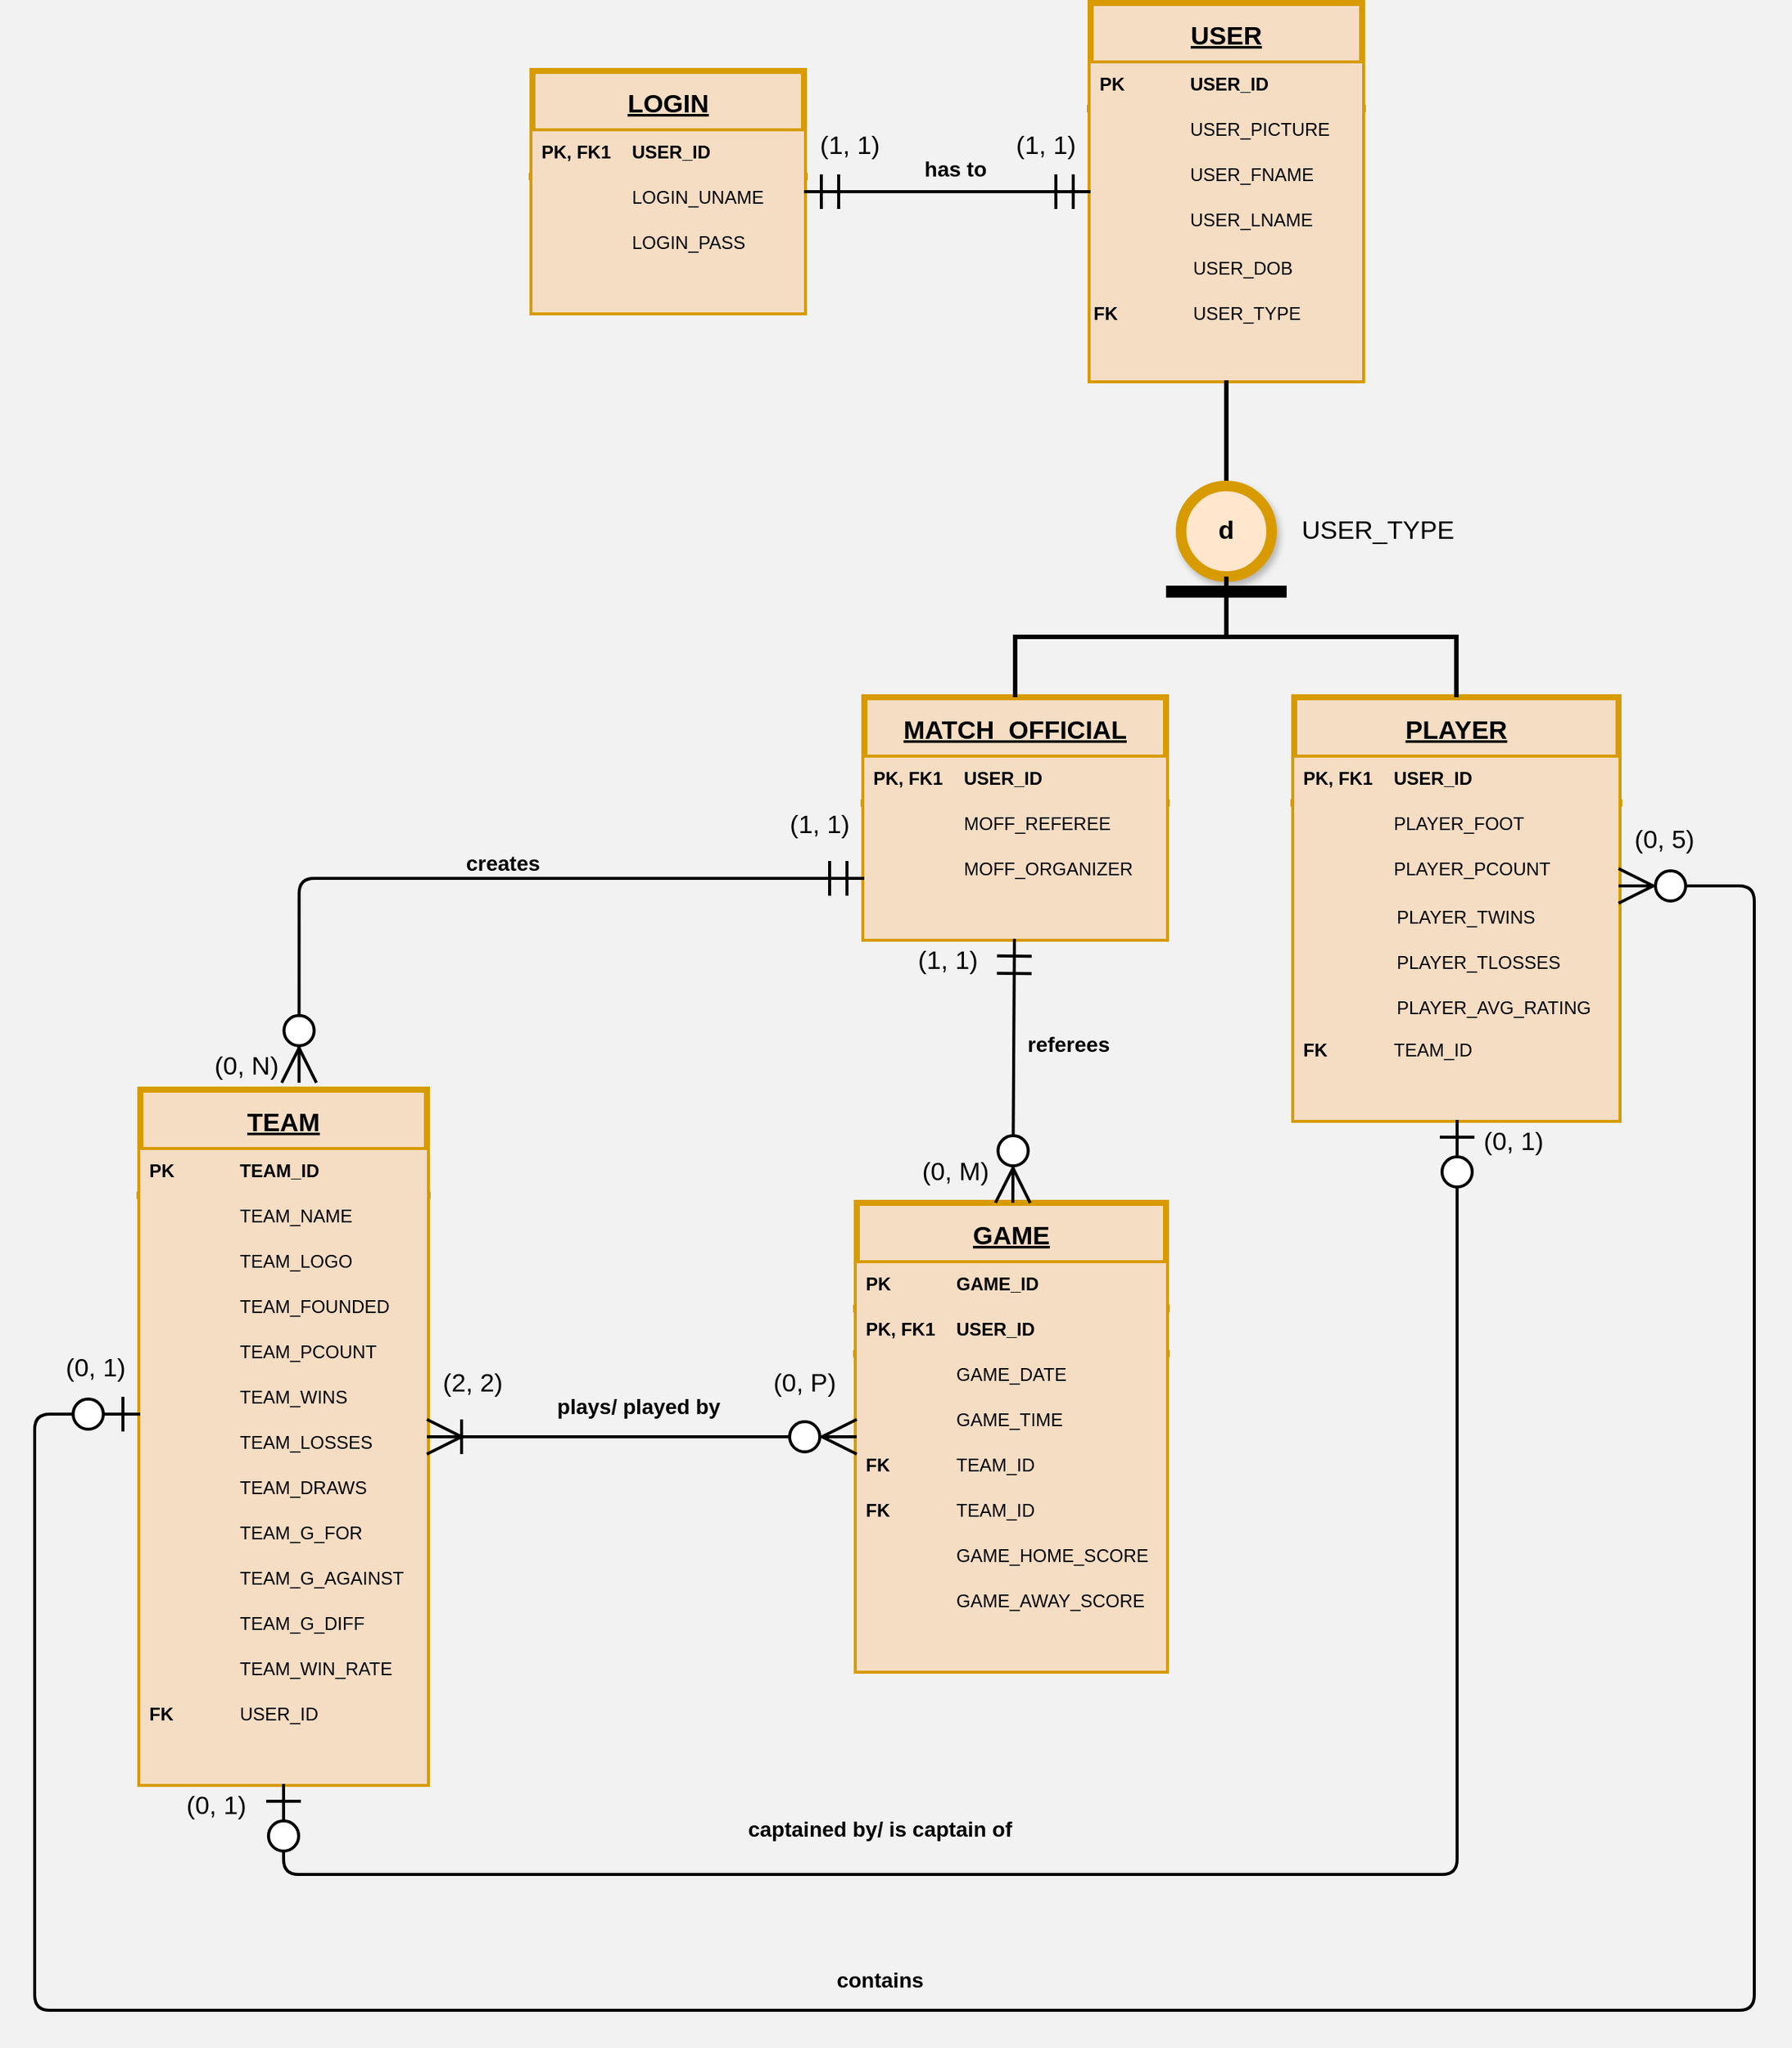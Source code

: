 <mxfile version="14.6.13" type="device"><diagram id="Ihw8SU3gt2NfLXqTIFjG" name="Page-1"><mxGraphModel dx="2960" dy="3535" grid="1" gridSize="10" guides="1" tooltips="1" connect="1" arrows="1" fold="1" page="1" pageScale="1" pageWidth="850" pageHeight="1100" background="#F2F2F2" math="0" shadow="0"><root><mxCell id="0"/><mxCell id="1" parent="0"/><mxCell id="5XtpTYvNP9Nx5YPzuh4i-349" value="" style="group" parent="1" vertex="1" connectable="0"><mxGeometry x="-810" y="-1220" width="980" height="1220" as="geometry"/></mxCell><mxCell id="5XtpTYvNP9Nx5YPzuh4i-77" value="LOGIN" style="shape=table;container=1;collapsible=1;childLayout=tableLayout;fixedRows=1;rowLines=0;align=center;resizeLast=1;fontSize=17;fillColor=#F5DDC4;strokeColor=#d79b00;verticalAlign=middle;spacingLeft=4;spacingRight=4;fontStyle=5;strokeWidth=4;startSize=40;shadow=0;" parent="5XtpTYvNP9Nx5YPzuh4i-349" vertex="1"><mxGeometry x="260" y="45" width="180" height="160" as="geometry"/></mxCell><mxCell id="5XtpTYvNP9Nx5YPzuh4i-78" value="" style="shape=partialRectangle;collapsible=0;dropTarget=0;pointerEvents=0;fillColor=none;top=0;left=0;bottom=1;right=0;points=[[0,0.5],[1,0.5]];portConstraint=eastwest;strokeColor=#D79B00;strokeWidth=5;perimeterSpacing=3;" parent="5XtpTYvNP9Nx5YPzuh4i-77" vertex="1"><mxGeometry y="40" width="180" height="30" as="geometry"/></mxCell><mxCell id="5XtpTYvNP9Nx5YPzuh4i-79" value="PK, FK1" style="shape=partialRectangle;connectable=0;fillColor=#F5DDC4;top=0;left=0;bottom=0;right=0;overflow=hidden;align=left;verticalAlign=top;strokeColor=#d79b00;spacingLeft=4;spacingRight=4;fontStyle=1;strokeWidth=7;" parent="5XtpTYvNP9Nx5YPzuh4i-78" vertex="1"><mxGeometry width="60" height="30" as="geometry"/></mxCell><mxCell id="5XtpTYvNP9Nx5YPzuh4i-80" value="USER_ID" style="shape=partialRectangle;connectable=0;fillColor=#F5DDC4;top=0;left=0;bottom=0;right=0;align=left;spacingLeft=4;overflow=hidden;verticalAlign=top;strokeColor=#d79b00;spacingRight=4;fontStyle=1;strokeWidth=5;" parent="5XtpTYvNP9Nx5YPzuh4i-78" vertex="1"><mxGeometry x="60" width="120" height="30" as="geometry"/></mxCell><mxCell id="5XtpTYvNP9Nx5YPzuh4i-81" value="" style="shape=partialRectangle;collapsible=0;dropTarget=0;pointerEvents=0;fillColor=none;top=0;left=0;bottom=0;right=0;points=[[0,0.5],[1,0.5]];portConstraint=eastwest;" parent="5XtpTYvNP9Nx5YPzuh4i-77" vertex="1"><mxGeometry y="70" width="180" height="30" as="geometry"/></mxCell><mxCell id="5XtpTYvNP9Nx5YPzuh4i-82" value="" style="shape=partialRectangle;connectable=0;fillColor=#F5DDC4;top=0;left=0;bottom=0;right=0;editable=1;overflow=hidden;align=left;verticalAlign=top;strokeColor=#d79b00;spacingLeft=4;spacingRight=4;" parent="5XtpTYvNP9Nx5YPzuh4i-81" vertex="1"><mxGeometry width="60" height="30" as="geometry"/></mxCell><mxCell id="5XtpTYvNP9Nx5YPzuh4i-83" value="LOGIN_UNAME" style="shape=partialRectangle;connectable=0;fillColor=#F5DDC4;top=0;left=0;bottom=0;right=0;align=left;spacingLeft=4;overflow=hidden;verticalAlign=top;strokeColor=#d79b00;spacingRight=4;" parent="5XtpTYvNP9Nx5YPzuh4i-81" vertex="1"><mxGeometry x="60" width="120" height="30" as="geometry"/></mxCell><mxCell id="5XtpTYvNP9Nx5YPzuh4i-84" value="" style="shape=partialRectangle;collapsible=0;dropTarget=0;pointerEvents=0;fillColor=none;top=0;left=0;bottom=0;right=0;points=[[0,0.5],[1,0.5]];portConstraint=eastwest;" parent="5XtpTYvNP9Nx5YPzuh4i-77" vertex="1"><mxGeometry y="100" width="180" height="30" as="geometry"/></mxCell><mxCell id="5XtpTYvNP9Nx5YPzuh4i-85" value="" style="shape=partialRectangle;connectable=0;fillColor=#F5DDC4;top=0;left=0;bottom=0;right=0;editable=1;overflow=hidden;align=left;verticalAlign=top;strokeColor=#d79b00;spacingLeft=4;spacingRight=4;" parent="5XtpTYvNP9Nx5YPzuh4i-84" vertex="1"><mxGeometry width="60" height="30" as="geometry"/></mxCell><mxCell id="5XtpTYvNP9Nx5YPzuh4i-86" value="LOGIN_PASS" style="shape=partialRectangle;connectable=0;fillColor=#F5DDC4;top=0;left=0;bottom=0;right=0;align=left;spacingLeft=4;overflow=hidden;verticalAlign=top;strokeColor=#d79b00;spacingRight=4;shadow=0;" parent="5XtpTYvNP9Nx5YPzuh4i-84" vertex="1"><mxGeometry x="60" width="120" height="30" as="geometry"/></mxCell><mxCell id="5XtpTYvNP9Nx5YPzuh4i-87" value="" style="shape=partialRectangle;collapsible=0;dropTarget=0;pointerEvents=0;fillColor=none;top=0;left=0;bottom=0;right=0;points=[[0,0.5],[1,0.5]];portConstraint=eastwest;" parent="5XtpTYvNP9Nx5YPzuh4i-77" vertex="1"><mxGeometry y="130" width="180" height="30" as="geometry"/></mxCell><mxCell id="5XtpTYvNP9Nx5YPzuh4i-88" value="" style="shape=partialRectangle;connectable=0;fillColor=#F5DDC4;top=0;left=0;bottom=0;right=0;editable=1;overflow=hidden;align=left;verticalAlign=top;strokeColor=#d79b00;spacingLeft=4;spacingRight=4;" parent="5XtpTYvNP9Nx5YPzuh4i-87" vertex="1"><mxGeometry width="60" height="30" as="geometry"/></mxCell><mxCell id="5XtpTYvNP9Nx5YPzuh4i-89" value="" style="shape=partialRectangle;connectable=0;fillColor=#F5DDC4;top=0;left=0;bottom=0;right=0;align=left;spacingLeft=4;overflow=hidden;verticalAlign=top;strokeColor=#d79b00;spacingRight=4;" parent="5XtpTYvNP9Nx5YPzuh4i-87" vertex="1"><mxGeometry x="60" width="120" height="30" as="geometry"/></mxCell><mxCell id="5XtpTYvNP9Nx5YPzuh4i-114" value="USER" style="shape=table;container=1;collapsible=1;childLayout=tableLayout;fixedRows=1;rowLines=0;align=center;resizeLast=1;fontSize=17;fillColor=#F5DDC4;strokeColor=#d79b00;verticalAlign=middle;spacingLeft=4;spacingRight=4;fontStyle=5;strokeWidth=4;startSize=40;shadow=0;" parent="5XtpTYvNP9Nx5YPzuh4i-349" vertex="1"><mxGeometry x="630" width="180" height="250" as="geometry"/></mxCell><mxCell id="5XtpTYvNP9Nx5YPzuh4i-115" value="" style="shape=partialRectangle;collapsible=0;dropTarget=0;pointerEvents=0;fillColor=none;top=0;left=0;bottom=1;right=0;points=[[0,0.5],[1,0.5]];portConstraint=eastwest;strokeColor=#D79B00;strokeWidth=5;perimeterSpacing=3;" parent="5XtpTYvNP9Nx5YPzuh4i-114" vertex="1"><mxGeometry y="40" width="180" height="30" as="geometry"/></mxCell><mxCell id="5XtpTYvNP9Nx5YPzuh4i-116" value="PK" style="shape=partialRectangle;connectable=0;fillColor=#F5DDC4;top=0;left=0;bottom=0;right=0;overflow=hidden;align=left;verticalAlign=top;strokeColor=#d79b00;spacingLeft=4;spacingRight=4;fontStyle=1;strokeWidth=7;perimeterSpacing=2;" parent="5XtpTYvNP9Nx5YPzuh4i-115" vertex="1"><mxGeometry width="60" height="30" as="geometry"/></mxCell><mxCell id="5XtpTYvNP9Nx5YPzuh4i-117" value="USER_ID" style="shape=partialRectangle;connectable=0;fillColor=#F5DDC4;top=0;left=0;bottom=0;right=0;align=left;spacingLeft=4;overflow=hidden;verticalAlign=top;strokeColor=#d79b00;spacingRight=4;fontStyle=1;strokeWidth=5;" parent="5XtpTYvNP9Nx5YPzuh4i-115" vertex="1"><mxGeometry x="60" width="120" height="30" as="geometry"/></mxCell><mxCell id="-Cirac3TqRA02AlB9yE0-13" value="" style="shape=partialRectangle;collapsible=0;dropTarget=0;pointerEvents=0;fillColor=none;top=0;left=0;bottom=0;right=0;points=[[0,0.5],[1,0.5]];portConstraint=eastwest;" vertex="1" parent="5XtpTYvNP9Nx5YPzuh4i-114"><mxGeometry y="70" width="180" height="30" as="geometry"/></mxCell><mxCell id="-Cirac3TqRA02AlB9yE0-14" value="" style="shape=partialRectangle;connectable=0;fillColor=#F5DDC4;top=0;left=0;bottom=0;right=0;editable=1;overflow=hidden;align=left;verticalAlign=top;strokeColor=#d79b00;spacingLeft=4;spacingRight=4;" vertex="1" parent="-Cirac3TqRA02AlB9yE0-13"><mxGeometry width="60" height="30" as="geometry"/></mxCell><mxCell id="-Cirac3TqRA02AlB9yE0-15" value="USER_PICTURE" style="shape=partialRectangle;connectable=0;fillColor=#F5DDC4;top=0;left=0;bottom=0;right=0;align=left;spacingLeft=4;overflow=hidden;verticalAlign=top;strokeColor=#d79b00;spacingRight=4;" vertex="1" parent="-Cirac3TqRA02AlB9yE0-13"><mxGeometry x="60" width="120" height="30" as="geometry"/></mxCell><mxCell id="5XtpTYvNP9Nx5YPzuh4i-118" value="" style="shape=partialRectangle;collapsible=0;dropTarget=0;pointerEvents=0;fillColor=none;top=0;left=0;bottom=0;right=0;points=[[0,0.5],[1,0.5]];portConstraint=eastwest;" parent="5XtpTYvNP9Nx5YPzuh4i-114" vertex="1"><mxGeometry y="100" width="180" height="30" as="geometry"/></mxCell><mxCell id="5XtpTYvNP9Nx5YPzuh4i-119" value="" style="shape=partialRectangle;connectable=0;fillColor=#F5DDC4;top=0;left=0;bottom=0;right=0;editable=1;overflow=hidden;align=left;verticalAlign=top;strokeColor=#d79b00;spacingLeft=4;spacingRight=4;" parent="5XtpTYvNP9Nx5YPzuh4i-118" vertex="1"><mxGeometry width="60" height="30" as="geometry"/></mxCell><mxCell id="5XtpTYvNP9Nx5YPzuh4i-120" value="USER_FNAME" style="shape=partialRectangle;connectable=0;fillColor=#F5DDC4;top=0;left=0;bottom=0;right=0;align=left;spacingLeft=4;overflow=hidden;verticalAlign=top;strokeColor=#d79b00;spacingRight=4;" parent="5XtpTYvNP9Nx5YPzuh4i-118" vertex="1"><mxGeometry x="60" width="120" height="30" as="geometry"/></mxCell><mxCell id="5XtpTYvNP9Nx5YPzuh4i-121" value="" style="shape=partialRectangle;collapsible=0;dropTarget=0;pointerEvents=0;fillColor=none;top=0;left=0;bottom=0;right=0;points=[[0,0.5],[1,0.5]];portConstraint=eastwest;" parent="5XtpTYvNP9Nx5YPzuh4i-114" vertex="1"><mxGeometry y="130" width="180" height="30" as="geometry"/></mxCell><mxCell id="5XtpTYvNP9Nx5YPzuh4i-122" value="" style="shape=partialRectangle;connectable=0;fillColor=#F5DDC4;top=0;left=0;bottom=0;right=0;editable=1;overflow=hidden;align=left;verticalAlign=top;strokeColor=#d79b00;spacingLeft=4;spacingRight=4;" parent="5XtpTYvNP9Nx5YPzuh4i-121" vertex="1"><mxGeometry width="60" height="30" as="geometry"/></mxCell><mxCell id="5XtpTYvNP9Nx5YPzuh4i-123" value="USER_LNAME" style="shape=partialRectangle;connectable=0;fillColor=#F5DDC4;top=0;left=0;bottom=0;right=0;align=left;spacingLeft=4;overflow=hidden;verticalAlign=top;strokeColor=#d79b00;spacingRight=4;shadow=0;" parent="5XtpTYvNP9Nx5YPzuh4i-121" vertex="1"><mxGeometry x="60" width="120" height="30" as="geometry"/></mxCell><mxCell id="5XtpTYvNP9Nx5YPzuh4i-139" value="" style="shape=partialRectangle;collapsible=0;dropTarget=0;pointerEvents=0;fillColor=#F5DDC4;top=0;left=0;bottom=0;right=0;points=[[0,0.5],[1,0.5]];portConstraint=eastwest;fontSize=12;strokeColor=#d79b00;align=left;fontStyle=1;verticalAlign=top;spacingLeft=4;spacingRight=4;" parent="5XtpTYvNP9Nx5YPzuh4i-114" vertex="1"><mxGeometry y="160" width="180" height="30" as="geometry"/></mxCell><mxCell id="5XtpTYvNP9Nx5YPzuh4i-140" value="" style="shape=partialRectangle;connectable=0;fillColor=none;top=0;left=0;bottom=0;right=0;editable=1;overflow=hidden;" parent="5XtpTYvNP9Nx5YPzuh4i-139" vertex="1"><mxGeometry width="60" height="30" as="geometry"/></mxCell><mxCell id="5XtpTYvNP9Nx5YPzuh4i-141" value="USER_DOB" style="shape=partialRectangle;connectable=0;fillColor=none;top=0;left=0;bottom=0;right=0;align=left;spacingLeft=6;overflow=hidden;" parent="5XtpTYvNP9Nx5YPzuh4i-139" vertex="1"><mxGeometry x="60" width="120" height="30" as="geometry"/></mxCell><mxCell id="5XtpTYvNP9Nx5YPzuh4i-158" value="" style="shape=partialRectangle;collapsible=0;dropTarget=0;pointerEvents=0;fillColor=#F5DDC4;top=0;left=0;bottom=0;right=0;points=[[0,0.5],[1,0.5]];portConstraint=eastwest;fontSize=12;strokeColor=#d79b00;align=left;fontStyle=1;verticalAlign=top;spacingLeft=4;spacingRight=4;" parent="5XtpTYvNP9Nx5YPzuh4i-114" vertex="1"><mxGeometry y="190" width="180" height="30" as="geometry"/></mxCell><mxCell id="5XtpTYvNP9Nx5YPzuh4i-159" value="FK" style="shape=partialRectangle;connectable=0;fillColor=none;top=0;left=0;bottom=0;right=0;editable=1;overflow=hidden;align=left;fontStyle=1" parent="5XtpTYvNP9Nx5YPzuh4i-158" vertex="1"><mxGeometry width="60" height="30" as="geometry"/></mxCell><mxCell id="5XtpTYvNP9Nx5YPzuh4i-160" value="USER_TYPE" style="shape=partialRectangle;connectable=0;fillColor=none;top=0;left=0;bottom=0;right=0;align=left;spacingLeft=6;overflow=hidden;" parent="5XtpTYvNP9Nx5YPzuh4i-158" vertex="1"><mxGeometry x="60" width="120" height="30" as="geometry"/></mxCell><mxCell id="5XtpTYvNP9Nx5YPzuh4i-124" value="" style="shape=partialRectangle;collapsible=0;dropTarget=0;pointerEvents=0;fillColor=none;top=0;left=0;bottom=0;right=0;points=[[0,0.5],[1,0.5]];portConstraint=eastwest;" parent="5XtpTYvNP9Nx5YPzuh4i-114" vertex="1"><mxGeometry y="220" width="180" height="30" as="geometry"/></mxCell><mxCell id="5XtpTYvNP9Nx5YPzuh4i-125" value="" style="shape=partialRectangle;connectable=0;fillColor=#F5DDC4;top=0;left=0;bottom=0;right=0;editable=1;overflow=hidden;align=left;verticalAlign=top;strokeColor=#d79b00;spacingLeft=4;spacingRight=4;" parent="5XtpTYvNP9Nx5YPzuh4i-124" vertex="1"><mxGeometry width="60" height="30" as="geometry"/></mxCell><mxCell id="5XtpTYvNP9Nx5YPzuh4i-126" value="" style="shape=partialRectangle;connectable=0;fillColor=#F5DDC4;top=0;left=0;bottom=0;right=0;align=left;spacingLeft=4;overflow=hidden;verticalAlign=top;strokeColor=#d79b00;spacingRight=4;" parent="5XtpTYvNP9Nx5YPzuh4i-124" vertex="1"><mxGeometry x="60" width="120" height="30" as="geometry"/></mxCell><mxCell id="5XtpTYvNP9Nx5YPzuh4i-165" value="MATCH_OFFICIAL" style="shape=table;container=1;collapsible=1;childLayout=tableLayout;fixedRows=1;rowLines=0;align=center;resizeLast=1;fontSize=17;fillColor=#F5DDC4;strokeColor=#d79b00;verticalAlign=middle;spacingLeft=4;spacingRight=4;fontStyle=5;strokeWidth=4;startSize=40;shadow=0;" parent="5XtpTYvNP9Nx5YPzuh4i-349" vertex="1"><mxGeometry x="480" y="460" width="200" height="160" as="geometry"/></mxCell><mxCell id="5XtpTYvNP9Nx5YPzuh4i-166" value="" style="shape=partialRectangle;collapsible=0;dropTarget=0;pointerEvents=0;fillColor=none;top=0;left=0;bottom=1;right=0;points=[[0,0.5],[1,0.5]];portConstraint=eastwest;strokeColor=#D79B00;strokeWidth=5;perimeterSpacing=3;" parent="5XtpTYvNP9Nx5YPzuh4i-165" vertex="1"><mxGeometry y="40" width="200" height="30" as="geometry"/></mxCell><mxCell id="5XtpTYvNP9Nx5YPzuh4i-167" value="PK, FK1" style="shape=partialRectangle;connectable=0;fillColor=#F5DDC4;top=0;left=0;bottom=0;right=0;overflow=hidden;align=left;verticalAlign=top;strokeColor=#d79b00;spacingLeft=4;spacingRight=4;fontStyle=1;strokeWidth=7;" parent="5XtpTYvNP9Nx5YPzuh4i-166" vertex="1"><mxGeometry width="60" height="30" as="geometry"/></mxCell><mxCell id="5XtpTYvNP9Nx5YPzuh4i-168" value="USER_ID" style="shape=partialRectangle;connectable=0;fillColor=#F5DDC4;top=0;left=0;bottom=0;right=0;align=left;spacingLeft=4;overflow=hidden;verticalAlign=top;strokeColor=#d79b00;spacingRight=4;fontStyle=1;strokeWidth=5;" parent="5XtpTYvNP9Nx5YPzuh4i-166" vertex="1"><mxGeometry x="60" width="140" height="30" as="geometry"/></mxCell><mxCell id="5XtpTYvNP9Nx5YPzuh4i-169" value="" style="shape=partialRectangle;collapsible=0;dropTarget=0;pointerEvents=0;fillColor=none;top=0;left=0;bottom=0;right=0;points=[[0,0.5],[1,0.5]];portConstraint=eastwest;" parent="5XtpTYvNP9Nx5YPzuh4i-165" vertex="1"><mxGeometry y="70" width="200" height="30" as="geometry"/></mxCell><mxCell id="5XtpTYvNP9Nx5YPzuh4i-170" value="" style="shape=partialRectangle;connectable=0;fillColor=#F5DDC4;top=0;left=0;bottom=0;right=0;editable=1;overflow=hidden;align=left;verticalAlign=top;strokeColor=#d79b00;spacingLeft=4;spacingRight=4;" parent="5XtpTYvNP9Nx5YPzuh4i-169" vertex="1"><mxGeometry width="60" height="30" as="geometry"/></mxCell><mxCell id="5XtpTYvNP9Nx5YPzuh4i-171" value="MOFF_REFEREE" style="shape=partialRectangle;connectable=0;fillColor=#F5DDC4;top=0;left=0;bottom=0;right=0;align=left;spacingLeft=4;overflow=hidden;verticalAlign=top;strokeColor=#d79b00;spacingRight=4;" parent="5XtpTYvNP9Nx5YPzuh4i-169" vertex="1"><mxGeometry x="60" width="140" height="30" as="geometry"/></mxCell><mxCell id="5XtpTYvNP9Nx5YPzuh4i-172" value="" style="shape=partialRectangle;collapsible=0;dropTarget=0;pointerEvents=0;fillColor=none;top=0;left=0;bottom=0;right=0;points=[[0,0.5],[1,0.5]];portConstraint=eastwest;" parent="5XtpTYvNP9Nx5YPzuh4i-165" vertex="1"><mxGeometry y="100" width="200" height="30" as="geometry"/></mxCell><mxCell id="5XtpTYvNP9Nx5YPzuh4i-173" value="" style="shape=partialRectangle;connectable=0;fillColor=#F5DDC4;top=0;left=0;bottom=0;right=0;editable=1;overflow=hidden;align=left;verticalAlign=top;strokeColor=#d79b00;spacingLeft=4;spacingRight=4;" parent="5XtpTYvNP9Nx5YPzuh4i-172" vertex="1"><mxGeometry width="60" height="30" as="geometry"/></mxCell><mxCell id="5XtpTYvNP9Nx5YPzuh4i-174" value="MOFF_ORGANIZER" style="shape=partialRectangle;connectable=0;fillColor=#F5DDC4;top=0;left=0;bottom=0;right=0;align=left;spacingLeft=4;overflow=hidden;verticalAlign=top;strokeColor=#d79b00;spacingRight=4;shadow=0;" parent="5XtpTYvNP9Nx5YPzuh4i-172" vertex="1"><mxGeometry x="60" width="140" height="30" as="geometry"/></mxCell><mxCell id="5XtpTYvNP9Nx5YPzuh4i-175" value="" style="shape=partialRectangle;collapsible=0;dropTarget=0;pointerEvents=0;fillColor=none;top=0;left=0;bottom=0;right=0;points=[[0,0.5],[1,0.5]];portConstraint=eastwest;" parent="5XtpTYvNP9Nx5YPzuh4i-165" vertex="1"><mxGeometry y="130" width="200" height="30" as="geometry"/></mxCell><mxCell id="5XtpTYvNP9Nx5YPzuh4i-176" value="" style="shape=partialRectangle;connectable=0;fillColor=#F5DDC4;top=0;left=0;bottom=0;right=0;editable=1;overflow=hidden;align=left;verticalAlign=top;strokeColor=#d79b00;spacingLeft=4;spacingRight=4;" parent="5XtpTYvNP9Nx5YPzuh4i-175" vertex="1"><mxGeometry width="60" height="30" as="geometry"/></mxCell><mxCell id="5XtpTYvNP9Nx5YPzuh4i-177" value="" style="shape=partialRectangle;connectable=0;fillColor=#F5DDC4;top=0;left=0;bottom=0;right=0;align=left;spacingLeft=4;overflow=hidden;verticalAlign=top;strokeColor=#d79b00;spacingRight=4;" parent="5XtpTYvNP9Nx5YPzuh4i-175" vertex="1"><mxGeometry x="60" width="140" height="30" as="geometry"/></mxCell><mxCell id="5XtpTYvNP9Nx5YPzuh4i-179" value="" style="endArrow=none;html=1;rounded=0;fontSize=17;startSize=20;endSize=20;exitX=0.5;exitY=0;exitDx=0;exitDy=0;strokeWidth=3;" parent="5XtpTYvNP9Nx5YPzuh4i-349" source="5XtpTYvNP9Nx5YPzuh4i-178" target="5XtpTYvNP9Nx5YPzuh4i-114" edge="1"><mxGeometry relative="1" as="geometry"><mxPoint x="480" y="320" as="sourcePoint"/><mxPoint x="640" y="320" as="targetPoint"/></mxGeometry></mxCell><mxCell id="5XtpTYvNP9Nx5YPzuh4i-186" value="" style="group" parent="5XtpTYvNP9Nx5YPzuh4i-349" vertex="1" connectable="0"><mxGeometry x="680" y="320" width="200" height="70" as="geometry"/></mxCell><mxCell id="5XtpTYvNP9Nx5YPzuh4i-183" value="USER_TYPE" style="text;html=1;align=center;verticalAlign=middle;resizable=0;points=[];autosize=1;strokeColor=none;fontSize=17;" parent="5XtpTYvNP9Nx5YPzuh4i-186" vertex="1"><mxGeometry x="80" y="15" width="120" height="30" as="geometry"/></mxCell><mxCell id="5XtpTYvNP9Nx5YPzuh4i-178" value="d" style="ellipse;whiteSpace=wrap;html=1;shadow=1;fontSize=17;startSize=26;strokeColor=#D79B00;strokeWidth=7;fillColor=#ffe6cc;align=center;fontStyle=1" parent="5XtpTYvNP9Nx5YPzuh4i-186" vertex="1"><mxGeometry x="10" width="60" height="60" as="geometry"/></mxCell><mxCell id="5XtpTYvNP9Nx5YPzuh4i-180" value="" style="endArrow=none;html=1;rounded=0;fontSize=17;startSize=20;endSize=20;strokeWidth=8;" parent="5XtpTYvNP9Nx5YPzuh4i-186" edge="1"><mxGeometry as="geometry"><mxPoint y="70" as="sourcePoint"/><mxPoint x="80" y="70" as="targetPoint"/></mxGeometry></mxCell><mxCell id="5XtpTYvNP9Nx5YPzuh4i-187" value="PLAYER" style="shape=table;container=1;collapsible=1;childLayout=tableLayout;fixedRows=1;rowLines=0;align=center;resizeLast=1;fontSize=17;fillColor=#F5DDC4;strokeColor=#d79b00;verticalAlign=middle;spacingLeft=4;spacingRight=4;fontStyle=5;strokeWidth=4;startSize=40;shadow=0;" parent="5XtpTYvNP9Nx5YPzuh4i-349" vertex="1"><mxGeometry x="765" y="460" width="215" height="280.0" as="geometry"/></mxCell><mxCell id="5XtpTYvNP9Nx5YPzuh4i-188" value="" style="shape=partialRectangle;collapsible=0;dropTarget=0;pointerEvents=0;fillColor=none;top=0;left=0;bottom=1;right=0;points=[[0,0.5],[1,0.5]];portConstraint=eastwest;strokeColor=#D79B00;strokeWidth=5;perimeterSpacing=3;" parent="5XtpTYvNP9Nx5YPzuh4i-187" vertex="1"><mxGeometry y="40" width="215" height="30" as="geometry"/></mxCell><mxCell id="5XtpTYvNP9Nx5YPzuh4i-189" value="PK, FK1" style="shape=partialRectangle;connectable=0;fillColor=#F5DDC4;top=0;left=0;bottom=0;right=0;overflow=hidden;align=left;verticalAlign=top;strokeColor=#d79b00;spacingLeft=4;spacingRight=4;fontStyle=1;strokeWidth=7;" parent="5XtpTYvNP9Nx5YPzuh4i-188" vertex="1"><mxGeometry width="60" height="30" as="geometry"/></mxCell><mxCell id="5XtpTYvNP9Nx5YPzuh4i-190" value="USER_ID" style="shape=partialRectangle;connectable=0;fillColor=#F5DDC4;top=0;left=0;bottom=0;right=0;align=left;spacingLeft=4;overflow=hidden;verticalAlign=top;strokeColor=#d79b00;spacingRight=4;fontStyle=1;strokeWidth=5;" parent="5XtpTYvNP9Nx5YPzuh4i-188" vertex="1"><mxGeometry x="60" width="155" height="30" as="geometry"/></mxCell><mxCell id="5XtpTYvNP9Nx5YPzuh4i-191" value="" style="shape=partialRectangle;collapsible=0;dropTarget=0;pointerEvents=0;fillColor=none;top=0;left=0;bottom=0;right=0;points=[[0,0.5],[1,0.5]];portConstraint=eastwest;" parent="5XtpTYvNP9Nx5YPzuh4i-187" vertex="1"><mxGeometry y="70" width="215" height="30" as="geometry"/></mxCell><mxCell id="5XtpTYvNP9Nx5YPzuh4i-192" value="" style="shape=partialRectangle;connectable=0;fillColor=#F5DDC4;top=0;left=0;bottom=0;right=0;editable=1;overflow=hidden;align=left;verticalAlign=top;strokeColor=#d79b00;spacingLeft=4;spacingRight=4;" parent="5XtpTYvNP9Nx5YPzuh4i-191" vertex="1"><mxGeometry width="60" height="30" as="geometry"/></mxCell><mxCell id="5XtpTYvNP9Nx5YPzuh4i-193" value="PLAYER_FOOT" style="shape=partialRectangle;connectable=0;fillColor=#F5DDC4;top=0;left=0;bottom=0;right=0;align=left;spacingLeft=4;overflow=hidden;verticalAlign=top;strokeColor=#d79b00;spacingRight=4;" parent="5XtpTYvNP9Nx5YPzuh4i-191" vertex="1"><mxGeometry x="60" width="155" height="30" as="geometry"/></mxCell><mxCell id="5XtpTYvNP9Nx5YPzuh4i-194" value="" style="shape=partialRectangle;collapsible=0;dropTarget=0;pointerEvents=0;fillColor=none;top=0;left=0;bottom=0;right=0;points=[[0,0.5],[1,0.5]];portConstraint=eastwest;" parent="5XtpTYvNP9Nx5YPzuh4i-187" vertex="1"><mxGeometry y="100" width="215" height="30" as="geometry"/></mxCell><mxCell id="5XtpTYvNP9Nx5YPzuh4i-195" value="" style="shape=partialRectangle;connectable=0;fillColor=#F5DDC4;top=0;left=0;bottom=0;right=0;editable=1;overflow=hidden;align=left;verticalAlign=top;strokeColor=#d79b00;spacingLeft=4;spacingRight=4;" parent="5XtpTYvNP9Nx5YPzuh4i-194" vertex="1"><mxGeometry width="60" height="30" as="geometry"/></mxCell><mxCell id="5XtpTYvNP9Nx5YPzuh4i-196" value="PLAYER_PCOUNT" style="shape=partialRectangle;connectable=0;fillColor=#F5DDC4;top=0;left=0;bottom=0;right=0;align=left;spacingLeft=4;overflow=hidden;verticalAlign=top;strokeColor=#d79b00;spacingRight=4;shadow=0;" parent="5XtpTYvNP9Nx5YPzuh4i-194" vertex="1"><mxGeometry x="60" width="155" height="30" as="geometry"/></mxCell><mxCell id="5XtpTYvNP9Nx5YPzuh4i-212" value="" style="shape=partialRectangle;collapsible=0;dropTarget=0;pointerEvents=0;fillColor=#F5DDC4;top=0;left=0;bottom=0;right=0;points=[[0,0.5],[1,0.5]];portConstraint=eastwest;fontSize=12;strokeColor=#d79b00;align=left;fontStyle=1;verticalAlign=top;spacingLeft=4;spacingRight=4;" parent="5XtpTYvNP9Nx5YPzuh4i-187" vertex="1"><mxGeometry y="130" width="215" height="30" as="geometry"/></mxCell><mxCell id="5XtpTYvNP9Nx5YPzuh4i-213" value="" style="shape=partialRectangle;connectable=0;fillColor=none;top=0;left=0;bottom=0;right=0;editable=1;overflow=hidden;" parent="5XtpTYvNP9Nx5YPzuh4i-212" vertex="1"><mxGeometry width="60" height="30" as="geometry"/></mxCell><mxCell id="5XtpTYvNP9Nx5YPzuh4i-214" value="PLAYER_TWINS" style="shape=partialRectangle;connectable=0;fillColor=none;top=0;left=0;bottom=0;right=0;align=left;spacingLeft=6;overflow=hidden;" parent="5XtpTYvNP9Nx5YPzuh4i-212" vertex="1"><mxGeometry x="60" width="155" height="30" as="geometry"/></mxCell><mxCell id="5XtpTYvNP9Nx5YPzuh4i-209" value="" style="shape=partialRectangle;collapsible=0;dropTarget=0;pointerEvents=0;fillColor=#F5DDC4;top=0;left=0;bottom=0;right=0;points=[[0,0.5],[1,0.5]];portConstraint=eastwest;fontSize=12;strokeColor=#d79b00;align=left;fontStyle=1;verticalAlign=top;spacingLeft=4;spacingRight=4;" parent="5XtpTYvNP9Nx5YPzuh4i-187" vertex="1"><mxGeometry y="160" width="215" height="30" as="geometry"/></mxCell><mxCell id="5XtpTYvNP9Nx5YPzuh4i-210" value="" style="shape=partialRectangle;connectable=0;fillColor=none;top=0;left=0;bottom=0;right=0;editable=1;overflow=hidden;" parent="5XtpTYvNP9Nx5YPzuh4i-209" vertex="1"><mxGeometry width="60" height="30" as="geometry"/></mxCell><mxCell id="5XtpTYvNP9Nx5YPzuh4i-211" value="PLAYER_TLOSSES" style="shape=partialRectangle;connectable=0;fillColor=none;top=0;left=0;bottom=0;right=0;align=left;spacingLeft=6;overflow=hidden;" parent="5XtpTYvNP9Nx5YPzuh4i-209" vertex="1"><mxGeometry x="60" width="155" height="30" as="geometry"/></mxCell><mxCell id="5XtpTYvNP9Nx5YPzuh4i-206" value="" style="shape=partialRectangle;collapsible=0;dropTarget=0;pointerEvents=0;fillColor=#F5DDC4;top=0;left=0;bottom=0;right=0;points=[[0,0.5],[1,0.5]];portConstraint=eastwest;fontSize=12;strokeColor=#d79b00;align=left;fontStyle=1;verticalAlign=top;spacingLeft=4;spacingRight=4;" parent="5XtpTYvNP9Nx5YPzuh4i-187" vertex="1"><mxGeometry y="190" width="215" height="30" as="geometry"/></mxCell><mxCell id="5XtpTYvNP9Nx5YPzuh4i-207" value="" style="shape=partialRectangle;connectable=0;fillColor=none;top=0;left=0;bottom=0;right=0;editable=1;overflow=hidden;" parent="5XtpTYvNP9Nx5YPzuh4i-206" vertex="1"><mxGeometry width="60" height="30" as="geometry"/></mxCell><mxCell id="5XtpTYvNP9Nx5YPzuh4i-208" value="PLAYER_AVG_RATING" style="shape=partialRectangle;connectable=0;fillColor=none;top=0;left=0;bottom=0;right=0;align=left;spacingLeft=6;overflow=hidden;" parent="5XtpTYvNP9Nx5YPzuh4i-206" vertex="1"><mxGeometry x="60" width="155" height="30" as="geometry"/></mxCell><mxCell id="-Cirac3TqRA02AlB9yE0-2" value="" style="shape=partialRectangle;collapsible=0;dropTarget=0;pointerEvents=0;fillColor=none;top=0;left=0;bottom=0;right=0;points=[[0,0.5],[1,0.5]];portConstraint=eastwest;" vertex="1" parent="5XtpTYvNP9Nx5YPzuh4i-187"><mxGeometry y="220" width="215" height="30" as="geometry"/></mxCell><mxCell id="-Cirac3TqRA02AlB9yE0-3" value="FK" style="shape=partialRectangle;connectable=0;fillColor=#F5DDC4;top=0;left=0;bottom=0;right=0;editable=1;overflow=hidden;align=left;verticalAlign=top;strokeColor=#d79b00;spacingLeft=4;spacingRight=4;fontStyle=1" vertex="1" parent="-Cirac3TqRA02AlB9yE0-2"><mxGeometry width="60" height="30" as="geometry"/></mxCell><mxCell id="-Cirac3TqRA02AlB9yE0-4" value="TEAM_ID" style="shape=partialRectangle;connectable=0;fillColor=#F5DDC4;top=0;left=0;bottom=0;right=0;align=left;spacingLeft=4;overflow=hidden;verticalAlign=top;strokeColor=#d79b00;spacingRight=4;" vertex="1" parent="-Cirac3TqRA02AlB9yE0-2"><mxGeometry x="60" width="155" height="30" as="geometry"/></mxCell><mxCell id="5XtpTYvNP9Nx5YPzuh4i-197" value="" style="shape=partialRectangle;collapsible=0;dropTarget=0;pointerEvents=0;fillColor=none;top=0;left=0;bottom=0;right=0;points=[[0,0.5],[1,0.5]];portConstraint=eastwest;" parent="5XtpTYvNP9Nx5YPzuh4i-187" vertex="1"><mxGeometry y="250" width="215" height="30" as="geometry"/></mxCell><mxCell id="5XtpTYvNP9Nx5YPzuh4i-198" value="" style="shape=partialRectangle;connectable=0;fillColor=#F5DDC4;top=0;left=0;bottom=0;right=0;editable=1;overflow=hidden;align=left;verticalAlign=top;strokeColor=#d79b00;spacingLeft=4;spacingRight=4;" parent="5XtpTYvNP9Nx5YPzuh4i-197" vertex="1"><mxGeometry width="60" height="30" as="geometry"/></mxCell><mxCell id="5XtpTYvNP9Nx5YPzuh4i-199" value="" style="shape=partialRectangle;connectable=0;fillColor=#F5DDC4;top=0;left=0;bottom=0;right=0;align=left;spacingLeft=4;overflow=hidden;verticalAlign=top;strokeColor=#d79b00;spacingRight=4;" parent="5XtpTYvNP9Nx5YPzuh4i-197" vertex="1"><mxGeometry x="60" width="155" height="30" as="geometry"/></mxCell><mxCell id="5XtpTYvNP9Nx5YPzuh4i-215" value="" style="endArrow=none;html=1;rounded=0;fontSize=17;startSize=20;endSize=20;strokeWidth=3;exitX=0.5;exitY=0;exitDx=0;exitDy=0;edgeStyle=orthogonalEdgeStyle;entryX=0.5;entryY=1;entryDx=0;entryDy=0;" parent="5XtpTYvNP9Nx5YPzuh4i-349" source="5XtpTYvNP9Nx5YPzuh4i-165" target="5XtpTYvNP9Nx5YPzuh4i-178" edge="1"><mxGeometry relative="1" as="geometry"><mxPoint x="500" y="410" as="sourcePoint"/><mxPoint x="730" y="390" as="targetPoint"/></mxGeometry></mxCell><mxCell id="5XtpTYvNP9Nx5YPzuh4i-216" value="" style="endArrow=none;html=1;rounded=0;fontSize=17;startSize=20;endSize=20;strokeWidth=3;exitX=0.5;exitY=0;exitDx=0;exitDy=0;edgeStyle=orthogonalEdgeStyle;entryX=0.5;entryY=1;entryDx=0;entryDy=0;" parent="5XtpTYvNP9Nx5YPzuh4i-349" source="5XtpTYvNP9Nx5YPzuh4i-187" target="5XtpTYvNP9Nx5YPzuh4i-178" edge="1"><mxGeometry relative="1" as="geometry"><mxPoint x="430" y="460" as="sourcePoint"/><mxPoint x="710" y="410" as="targetPoint"/></mxGeometry></mxCell><mxCell id="5XtpTYvNP9Nx5YPzuh4i-306" value="" style="group;fontStyle=0" parent="5XtpTYvNP9Nx5YPzuh4i-349" vertex="1" connectable="0"><mxGeometry x="440" y="70" width="190" height="50" as="geometry"/></mxCell><mxCell id="5XtpTYvNP9Nx5YPzuh4i-163" value="(1, 1)" style="text;html=1;align=center;verticalAlign=middle;resizable=0;points=[];autosize=1;strokeColor=none;fontSize=17;" parent="5XtpTYvNP9Nx5YPzuh4i-306" vertex="1"><mxGeometry y="10" width="60" height="30" as="geometry"/></mxCell><mxCell id="5XtpTYvNP9Nx5YPzuh4i-164" value="(1, 1)" style="text;html=1;align=center;verticalAlign=middle;resizable=0;points=[];autosize=1;strokeColor=none;fontSize=17;" parent="5XtpTYvNP9Nx5YPzuh4i-306" vertex="1"><mxGeometry x="130" y="10" width="60" height="30" as="geometry"/></mxCell><mxCell id="5XtpTYvNP9Nx5YPzuh4i-302" value="has to" style="text;html=1;align=center;verticalAlign=middle;resizable=0;points=[];autosize=1;strokeColor=none;strokeWidth=1;fontSize=14;fontStyle=1" parent="5XtpTYvNP9Nx5YPzuh4i-306" vertex="1"><mxGeometry x="70" y="30" width="60" height="20" as="geometry"/></mxCell><mxCell id="5XtpTYvNP9Nx5YPzuh4i-310" value="" style="group" parent="5XtpTYvNP9Nx5YPzuh4i-349" vertex="1" connectable="0"><mxGeometry y="720" width="680" height="460" as="geometry"/></mxCell><mxCell id="5XtpTYvNP9Nx5YPzuh4i-218" value="TEAM" style="shape=table;container=1;collapsible=1;childLayout=tableLayout;fixedRows=1;rowLines=0;align=center;resizeLast=1;fontSize=17;fillColor=#F5DDC4;strokeColor=#d79b00;verticalAlign=middle;spacingLeft=4;spacingRight=4;fontStyle=5;strokeWidth=4;startSize=40;shadow=0;" parent="5XtpTYvNP9Nx5YPzuh4i-310" vertex="1"><mxGeometry width="190" height="460" as="geometry"/></mxCell><mxCell id="5XtpTYvNP9Nx5YPzuh4i-219" value="" style="shape=partialRectangle;collapsible=0;dropTarget=0;pointerEvents=0;fillColor=none;top=0;left=0;bottom=1;right=0;points=[[0,0.5],[1,0.5]];portConstraint=eastwest;strokeColor=#D79B00;strokeWidth=5;perimeterSpacing=3;" parent="5XtpTYvNP9Nx5YPzuh4i-218" vertex="1"><mxGeometry y="40" width="190" height="30" as="geometry"/></mxCell><mxCell id="5XtpTYvNP9Nx5YPzuh4i-220" value="PK" style="shape=partialRectangle;connectable=0;fillColor=#F5DDC4;top=0;left=0;bottom=0;right=0;overflow=hidden;align=left;verticalAlign=top;strokeColor=#d79b00;spacingLeft=4;spacingRight=4;fontStyle=1;strokeWidth=7;" parent="5XtpTYvNP9Nx5YPzuh4i-219" vertex="1"><mxGeometry width="60" height="30" as="geometry"/></mxCell><mxCell id="5XtpTYvNP9Nx5YPzuh4i-221" value="TEAM_ID" style="shape=partialRectangle;connectable=0;fillColor=#F5DDC4;top=0;left=0;bottom=0;right=0;align=left;spacingLeft=4;overflow=hidden;verticalAlign=top;strokeColor=#d79b00;spacingRight=4;fontStyle=1;strokeWidth=5;" parent="5XtpTYvNP9Nx5YPzuh4i-219" vertex="1"><mxGeometry x="60" width="130" height="30" as="geometry"/></mxCell><mxCell id="5XtpTYvNP9Nx5YPzuh4i-222" value="" style="shape=partialRectangle;collapsible=0;dropTarget=0;pointerEvents=0;fillColor=none;top=0;left=0;bottom=0;right=0;points=[[0,0.5],[1,0.5]];portConstraint=eastwest;" parent="5XtpTYvNP9Nx5YPzuh4i-218" vertex="1"><mxGeometry y="70" width="190" height="30" as="geometry"/></mxCell><mxCell id="5XtpTYvNP9Nx5YPzuh4i-223" value="" style="shape=partialRectangle;connectable=0;fillColor=#F5DDC4;top=0;left=0;bottom=0;right=0;editable=1;overflow=hidden;align=left;verticalAlign=top;strokeColor=#d79b00;spacingLeft=4;spacingRight=4;" parent="5XtpTYvNP9Nx5YPzuh4i-222" vertex="1"><mxGeometry width="60" height="30" as="geometry"/></mxCell><mxCell id="5XtpTYvNP9Nx5YPzuh4i-224" value="TEAM_NAME" style="shape=partialRectangle;connectable=0;fillColor=#F5DDC4;top=0;left=0;bottom=0;right=0;align=left;spacingLeft=4;overflow=hidden;verticalAlign=top;strokeColor=#d79b00;spacingRight=4;" parent="5XtpTYvNP9Nx5YPzuh4i-222" vertex="1"><mxGeometry x="60" width="130" height="30" as="geometry"/></mxCell><mxCell id="-Cirac3TqRA02AlB9yE0-10" value="" style="shape=partialRectangle;collapsible=0;dropTarget=0;pointerEvents=0;fillColor=none;top=0;left=0;bottom=0;right=0;points=[[0,0.5],[1,0.5]];portConstraint=eastwest;" vertex="1" parent="5XtpTYvNP9Nx5YPzuh4i-218"><mxGeometry y="100" width="190" height="30" as="geometry"/></mxCell><mxCell id="-Cirac3TqRA02AlB9yE0-11" value="" style="shape=partialRectangle;connectable=0;fillColor=#F5DDC4;top=0;left=0;bottom=0;right=0;editable=1;overflow=hidden;align=left;verticalAlign=top;strokeColor=#d79b00;spacingLeft=4;spacingRight=4;" vertex="1" parent="-Cirac3TqRA02AlB9yE0-10"><mxGeometry width="60" height="30" as="geometry"/></mxCell><mxCell id="-Cirac3TqRA02AlB9yE0-12" value="TEAM_LOGO" style="shape=partialRectangle;connectable=0;fillColor=#F5DDC4;top=0;left=0;bottom=0;right=0;align=left;spacingLeft=4;overflow=hidden;verticalAlign=top;strokeColor=#d79b00;spacingRight=4;" vertex="1" parent="-Cirac3TqRA02AlB9yE0-10"><mxGeometry x="60" width="130" height="30" as="geometry"/></mxCell><mxCell id="5XtpTYvNP9Nx5YPzuh4i-237" value="" style="shape=partialRectangle;collapsible=0;dropTarget=0;pointerEvents=0;fillColor=none;top=0;left=0;bottom=0;right=0;points=[[0,0.5],[1,0.5]];portConstraint=eastwest;" parent="5XtpTYvNP9Nx5YPzuh4i-218" vertex="1"><mxGeometry y="130" width="190" height="30" as="geometry"/></mxCell><mxCell id="5XtpTYvNP9Nx5YPzuh4i-238" value="" style="shape=partialRectangle;connectable=0;fillColor=#F5DDC4;top=0;left=0;bottom=0;right=0;editable=1;overflow=hidden;align=left;verticalAlign=top;strokeColor=#d79b00;spacingLeft=4;spacingRight=4;" parent="5XtpTYvNP9Nx5YPzuh4i-237" vertex="1"><mxGeometry width="60" height="30" as="geometry"/></mxCell><mxCell id="5XtpTYvNP9Nx5YPzuh4i-239" value="TEAM_FOUNDED" style="shape=partialRectangle;connectable=0;fillColor=#F5DDC4;top=0;left=0;bottom=0;right=0;align=left;spacingLeft=4;overflow=hidden;verticalAlign=top;strokeColor=#d79b00;spacingRight=4;" parent="5XtpTYvNP9Nx5YPzuh4i-237" vertex="1"><mxGeometry x="60" width="130" height="30" as="geometry"/></mxCell><mxCell id="5XtpTYvNP9Nx5YPzuh4i-243" value="" style="shape=partialRectangle;collapsible=0;dropTarget=0;pointerEvents=0;fillColor=none;top=0;left=0;bottom=0;right=0;points=[[0,0.5],[1,0.5]];portConstraint=eastwest;" parent="5XtpTYvNP9Nx5YPzuh4i-218" vertex="1"><mxGeometry y="160" width="190" height="30" as="geometry"/></mxCell><mxCell id="5XtpTYvNP9Nx5YPzuh4i-244" value="" style="shape=partialRectangle;connectable=0;fillColor=#F5DDC4;top=0;left=0;bottom=0;right=0;editable=1;overflow=hidden;align=left;verticalAlign=top;strokeColor=#d79b00;spacingLeft=4;spacingRight=4;" parent="5XtpTYvNP9Nx5YPzuh4i-243" vertex="1"><mxGeometry width="60" height="30" as="geometry"/></mxCell><mxCell id="5XtpTYvNP9Nx5YPzuh4i-245" value="TEAM_PCOUNT" style="shape=partialRectangle;connectable=0;fillColor=#F5DDC4;top=0;left=0;bottom=0;right=0;align=left;spacingLeft=4;overflow=hidden;verticalAlign=top;strokeColor=#d79b00;spacingRight=4;" parent="5XtpTYvNP9Nx5YPzuh4i-243" vertex="1"><mxGeometry x="60" width="130" height="30" as="geometry"/></mxCell><mxCell id="5XtpTYvNP9Nx5YPzuh4i-249" value="" style="shape=partialRectangle;collapsible=0;dropTarget=0;pointerEvents=0;fillColor=none;top=0;left=0;bottom=0;right=0;points=[[0,0.5],[1,0.5]];portConstraint=eastwest;" parent="5XtpTYvNP9Nx5YPzuh4i-218" vertex="1"><mxGeometry y="190" width="190" height="30" as="geometry"/></mxCell><mxCell id="5XtpTYvNP9Nx5YPzuh4i-250" value="" style="shape=partialRectangle;connectable=0;fillColor=#F5DDC4;top=0;left=0;bottom=0;right=0;editable=1;overflow=hidden;align=left;verticalAlign=top;strokeColor=#d79b00;spacingLeft=4;spacingRight=4;" parent="5XtpTYvNP9Nx5YPzuh4i-249" vertex="1"><mxGeometry width="60" height="30" as="geometry"/></mxCell><mxCell id="5XtpTYvNP9Nx5YPzuh4i-251" value="TEAM_WINS" style="shape=partialRectangle;connectable=0;fillColor=#F5DDC4;top=0;left=0;bottom=0;right=0;align=left;spacingLeft=4;overflow=hidden;verticalAlign=top;strokeColor=#d79b00;spacingRight=4;" parent="5XtpTYvNP9Nx5YPzuh4i-249" vertex="1"><mxGeometry x="60" width="130" height="30" as="geometry"/></mxCell><mxCell id="5XtpTYvNP9Nx5YPzuh4i-255" value="" style="shape=partialRectangle;collapsible=0;dropTarget=0;pointerEvents=0;fillColor=none;top=0;left=0;bottom=0;right=0;points=[[0,0.5],[1,0.5]];portConstraint=eastwest;" parent="5XtpTYvNP9Nx5YPzuh4i-218" vertex="1"><mxGeometry y="220" width="190" height="30" as="geometry"/></mxCell><mxCell id="5XtpTYvNP9Nx5YPzuh4i-256" value="" style="shape=partialRectangle;connectable=0;fillColor=#F5DDC4;top=0;left=0;bottom=0;right=0;editable=1;overflow=hidden;align=left;verticalAlign=top;strokeColor=#d79b00;spacingLeft=4;spacingRight=4;" parent="5XtpTYvNP9Nx5YPzuh4i-255" vertex="1"><mxGeometry width="60" height="30" as="geometry"/></mxCell><mxCell id="5XtpTYvNP9Nx5YPzuh4i-257" value="TEAM_LOSSES" style="shape=partialRectangle;connectable=0;fillColor=#F5DDC4;top=0;left=0;bottom=0;right=0;align=left;spacingLeft=4;overflow=hidden;verticalAlign=top;strokeColor=#d79b00;spacingRight=4;" parent="5XtpTYvNP9Nx5YPzuh4i-255" vertex="1"><mxGeometry x="60" width="130" height="30" as="geometry"/></mxCell><mxCell id="5XtpTYvNP9Nx5YPzuh4i-258" value="" style="shape=partialRectangle;collapsible=0;dropTarget=0;pointerEvents=0;fillColor=none;top=0;left=0;bottom=0;right=0;points=[[0,0.5],[1,0.5]];portConstraint=eastwest;" parent="5XtpTYvNP9Nx5YPzuh4i-218" vertex="1"><mxGeometry y="250" width="190" height="30" as="geometry"/></mxCell><mxCell id="5XtpTYvNP9Nx5YPzuh4i-259" value="" style="shape=partialRectangle;connectable=0;fillColor=#F5DDC4;top=0;left=0;bottom=0;right=0;editable=1;overflow=hidden;align=left;verticalAlign=top;strokeColor=#d79b00;spacingLeft=4;spacingRight=4;" parent="5XtpTYvNP9Nx5YPzuh4i-258" vertex="1"><mxGeometry width="60" height="30" as="geometry"/></mxCell><mxCell id="5XtpTYvNP9Nx5YPzuh4i-260" value="TEAM_DRAWS" style="shape=partialRectangle;connectable=0;fillColor=#F5DDC4;top=0;left=0;bottom=0;right=0;align=left;spacingLeft=4;overflow=hidden;verticalAlign=top;strokeColor=#d79b00;spacingRight=4;" parent="5XtpTYvNP9Nx5YPzuh4i-258" vertex="1"><mxGeometry x="60" width="130" height="30" as="geometry"/></mxCell><mxCell id="5XtpTYvNP9Nx5YPzuh4i-252" value="" style="shape=partialRectangle;collapsible=0;dropTarget=0;pointerEvents=0;fillColor=none;top=0;left=0;bottom=0;right=0;points=[[0,0.5],[1,0.5]];portConstraint=eastwest;" parent="5XtpTYvNP9Nx5YPzuh4i-218" vertex="1"><mxGeometry y="280" width="190" height="30" as="geometry"/></mxCell><mxCell id="5XtpTYvNP9Nx5YPzuh4i-253" value="" style="shape=partialRectangle;connectable=0;fillColor=#F5DDC4;top=0;left=0;bottom=0;right=0;editable=1;overflow=hidden;align=left;verticalAlign=top;strokeColor=#d79b00;spacingLeft=4;spacingRight=4;" parent="5XtpTYvNP9Nx5YPzuh4i-252" vertex="1"><mxGeometry width="60" height="30" as="geometry"/></mxCell><mxCell id="5XtpTYvNP9Nx5YPzuh4i-254" value="TEAM_G_FOR" style="shape=partialRectangle;connectable=0;fillColor=#F5DDC4;top=0;left=0;bottom=0;right=0;align=left;spacingLeft=4;overflow=hidden;verticalAlign=top;strokeColor=#d79b00;spacingRight=4;" parent="5XtpTYvNP9Nx5YPzuh4i-252" vertex="1"><mxGeometry x="60" width="130" height="30" as="geometry"/></mxCell><mxCell id="5XtpTYvNP9Nx5YPzuh4i-231" value="" style="shape=partialRectangle;collapsible=0;dropTarget=0;pointerEvents=0;fillColor=none;top=0;left=0;bottom=0;right=0;points=[[0,0.5],[1,0.5]];portConstraint=eastwest;" parent="5XtpTYvNP9Nx5YPzuh4i-218" vertex="1"><mxGeometry y="310" width="190" height="30" as="geometry"/></mxCell><mxCell id="5XtpTYvNP9Nx5YPzuh4i-232" value="" style="shape=partialRectangle;connectable=0;fillColor=#F5DDC4;top=0;left=0;bottom=0;right=0;editable=1;overflow=hidden;align=left;verticalAlign=top;strokeColor=#d79b00;spacingLeft=4;spacingRight=4;" parent="5XtpTYvNP9Nx5YPzuh4i-231" vertex="1"><mxGeometry width="60" height="30" as="geometry"/></mxCell><mxCell id="5XtpTYvNP9Nx5YPzuh4i-233" value="TEAM_G_AGAINST" style="shape=partialRectangle;connectable=0;fillColor=#F5DDC4;top=0;left=0;bottom=0;right=0;align=left;spacingLeft=4;overflow=hidden;verticalAlign=top;strokeColor=#d79b00;spacingRight=4;" parent="5XtpTYvNP9Nx5YPzuh4i-231" vertex="1"><mxGeometry x="60" width="130" height="30" as="geometry"/></mxCell><mxCell id="5XtpTYvNP9Nx5YPzuh4i-246" value="" style="shape=partialRectangle;collapsible=0;dropTarget=0;pointerEvents=0;fillColor=none;top=0;left=0;bottom=0;right=0;points=[[0,0.5],[1,0.5]];portConstraint=eastwest;" parent="5XtpTYvNP9Nx5YPzuh4i-218" vertex="1"><mxGeometry y="340" width="190" height="30" as="geometry"/></mxCell><mxCell id="5XtpTYvNP9Nx5YPzuh4i-247" value="" style="shape=partialRectangle;connectable=0;fillColor=#F5DDC4;top=0;left=0;bottom=0;right=0;editable=1;overflow=hidden;align=left;verticalAlign=top;strokeColor=#d79b00;spacingLeft=4;spacingRight=4;" parent="5XtpTYvNP9Nx5YPzuh4i-246" vertex="1"><mxGeometry width="60" height="30" as="geometry"/></mxCell><mxCell id="5XtpTYvNP9Nx5YPzuh4i-248" value="TEAM_G_DIFF" style="shape=partialRectangle;connectable=0;fillColor=#F5DDC4;top=0;left=0;bottom=0;right=0;align=left;spacingLeft=4;overflow=hidden;verticalAlign=top;strokeColor=#d79b00;spacingRight=4;" parent="5XtpTYvNP9Nx5YPzuh4i-246" vertex="1"><mxGeometry x="60" width="130" height="30" as="geometry"/></mxCell><mxCell id="5XtpTYvNP9Nx5YPzuh4i-240" value="" style="shape=partialRectangle;collapsible=0;dropTarget=0;pointerEvents=0;fillColor=none;top=0;left=0;bottom=0;right=0;points=[[0,0.5],[1,0.5]];portConstraint=eastwest;" parent="5XtpTYvNP9Nx5YPzuh4i-218" vertex="1"><mxGeometry y="370" width="190" height="30" as="geometry"/></mxCell><mxCell id="5XtpTYvNP9Nx5YPzuh4i-241" value="" style="shape=partialRectangle;connectable=0;fillColor=#F5DDC4;top=0;left=0;bottom=0;right=0;editable=1;overflow=hidden;align=left;verticalAlign=top;strokeColor=#d79b00;spacingLeft=4;spacingRight=4;" parent="5XtpTYvNP9Nx5YPzuh4i-240" vertex="1"><mxGeometry width="60" height="30" as="geometry"/></mxCell><mxCell id="5XtpTYvNP9Nx5YPzuh4i-242" value="TEAM_WIN_RATE" style="shape=partialRectangle;connectable=0;fillColor=#F5DDC4;top=0;left=0;bottom=0;right=0;align=left;spacingLeft=4;overflow=hidden;verticalAlign=top;strokeColor=#d79b00;spacingRight=4;" parent="5XtpTYvNP9Nx5YPzuh4i-240" vertex="1"><mxGeometry x="60" width="130" height="30" as="geometry"/></mxCell><mxCell id="5XtpTYvNP9Nx5YPzuh4i-330" value="" style="shape=partialRectangle;collapsible=0;dropTarget=0;pointerEvents=0;fillColor=none;top=0;left=0;bottom=0;right=0;points=[[0,0.5],[1,0.5]];portConstraint=eastwest;" parent="5XtpTYvNP9Nx5YPzuh4i-218" vertex="1"><mxGeometry y="400" width="190" height="30" as="geometry"/></mxCell><mxCell id="5XtpTYvNP9Nx5YPzuh4i-331" value="FK" style="shape=partialRectangle;connectable=0;fillColor=#F5DDC4;top=0;left=0;bottom=0;right=0;editable=1;overflow=hidden;align=left;verticalAlign=top;strokeColor=#d79b00;spacingLeft=4;spacingRight=4;fontStyle=1" parent="5XtpTYvNP9Nx5YPzuh4i-330" vertex="1"><mxGeometry width="60" height="30" as="geometry"/></mxCell><mxCell id="5XtpTYvNP9Nx5YPzuh4i-332" value="USER_ID" style="shape=partialRectangle;connectable=0;fillColor=#F5DDC4;top=0;left=0;bottom=0;right=0;align=left;spacingLeft=4;overflow=hidden;verticalAlign=top;strokeColor=#d79b00;spacingRight=4;" parent="5XtpTYvNP9Nx5YPzuh4i-330" vertex="1"><mxGeometry x="60" width="130" height="30" as="geometry"/></mxCell><mxCell id="5XtpTYvNP9Nx5YPzuh4i-228" value="" style="shape=partialRectangle;collapsible=0;dropTarget=0;pointerEvents=0;fillColor=none;top=0;left=0;bottom=0;right=0;points=[[0,0.5],[1,0.5]];portConstraint=eastwest;" parent="5XtpTYvNP9Nx5YPzuh4i-218" vertex="1"><mxGeometry y="430" width="190" height="30" as="geometry"/></mxCell><mxCell id="5XtpTYvNP9Nx5YPzuh4i-229" value="" style="shape=partialRectangle;connectable=0;fillColor=#F5DDC4;top=0;left=0;bottom=0;right=0;editable=1;overflow=hidden;align=left;verticalAlign=top;strokeColor=#d79b00;spacingLeft=4;spacingRight=4;" parent="5XtpTYvNP9Nx5YPzuh4i-228" vertex="1"><mxGeometry width="60" height="30" as="geometry"/></mxCell><mxCell id="5XtpTYvNP9Nx5YPzuh4i-230" value="" style="shape=partialRectangle;connectable=0;fillColor=#F5DDC4;top=0;left=0;bottom=0;right=0;align=left;spacingLeft=4;overflow=hidden;verticalAlign=top;strokeColor=#d79b00;spacingRight=4;" parent="5XtpTYvNP9Nx5YPzuh4i-228" vertex="1"><mxGeometry x="60" width="130" height="30" as="geometry"/></mxCell><mxCell id="5XtpTYvNP9Nx5YPzuh4i-261" value="GAME" style="shape=table;container=1;collapsible=1;childLayout=tableLayout;fixedRows=1;rowLines=0;align=center;resizeLast=1;fontSize=17;fillColor=#F5DDC4;strokeColor=#d79b00;verticalAlign=middle;spacingLeft=4;spacingRight=4;fontStyle=5;strokeWidth=4;startSize=40;shadow=0;" parent="5XtpTYvNP9Nx5YPzuh4i-310" vertex="1"><mxGeometry x="475" y="75" width="205" height="310" as="geometry"/></mxCell><mxCell id="5XtpTYvNP9Nx5YPzuh4i-262" value="" style="shape=partialRectangle;collapsible=0;dropTarget=0;pointerEvents=0;fillColor=none;top=0;left=0;bottom=1;right=0;points=[[0,0.5],[1,0.5]];portConstraint=eastwest;strokeColor=#D79B00;strokeWidth=5;perimeterSpacing=3;" parent="5XtpTYvNP9Nx5YPzuh4i-261" vertex="1"><mxGeometry y="40" width="205" height="30" as="geometry"/></mxCell><mxCell id="5XtpTYvNP9Nx5YPzuh4i-263" value="PK" style="shape=partialRectangle;connectable=0;fillColor=#F5DDC4;top=0;left=0;bottom=0;right=0;overflow=hidden;align=left;verticalAlign=top;strokeColor=#d79b00;spacingLeft=4;spacingRight=4;fontStyle=1;strokeWidth=7;" parent="5XtpTYvNP9Nx5YPzuh4i-262" vertex="1"><mxGeometry width="60" height="30" as="geometry"/></mxCell><mxCell id="5XtpTYvNP9Nx5YPzuh4i-264" value="GAME_ID" style="shape=partialRectangle;connectable=0;fillColor=#F5DDC4;top=0;left=0;bottom=0;right=0;align=left;spacingLeft=4;overflow=hidden;verticalAlign=top;strokeColor=#d79b00;spacingRight=4;fontStyle=1;strokeWidth=5;" parent="5XtpTYvNP9Nx5YPzuh4i-262" vertex="1"><mxGeometry x="60" width="145" height="30" as="geometry"/></mxCell><mxCell id="5XtpTYvNP9Nx5YPzuh4i-333" value="" style="shape=partialRectangle;collapsible=0;dropTarget=0;pointerEvents=0;fillColor=none;top=0;left=0;bottom=1;right=0;points=[[0,0.5],[1,0.5]];portConstraint=eastwest;strokeColor=#D79B00;strokeWidth=5;perimeterSpacing=3;" parent="5XtpTYvNP9Nx5YPzuh4i-261" vertex="1"><mxGeometry y="70" width="205" height="30" as="geometry"/></mxCell><mxCell id="5XtpTYvNP9Nx5YPzuh4i-334" value="PK, FK1" style="shape=partialRectangle;connectable=0;fillColor=#F5DDC4;top=0;left=0;bottom=0;right=0;overflow=hidden;align=left;verticalAlign=top;strokeColor=#d79b00;spacingLeft=4;spacingRight=4;fontStyle=1;strokeWidth=7;" parent="5XtpTYvNP9Nx5YPzuh4i-333" vertex="1"><mxGeometry width="60" height="30" as="geometry"/></mxCell><mxCell id="5XtpTYvNP9Nx5YPzuh4i-335" value="USER_ID" style="shape=partialRectangle;connectable=0;fillColor=#F5DDC4;top=0;left=0;bottom=0;right=0;align=left;spacingLeft=4;overflow=hidden;verticalAlign=top;strokeColor=#d79b00;spacingRight=4;fontStyle=1;strokeWidth=5;" parent="5XtpTYvNP9Nx5YPzuh4i-333" vertex="1"><mxGeometry x="60" width="145" height="30" as="geometry"/></mxCell><mxCell id="5XtpTYvNP9Nx5YPzuh4i-268" value="" style="shape=partialRectangle;collapsible=0;dropTarget=0;pointerEvents=0;fillColor=none;top=0;left=0;bottom=0;right=0;points=[[0,0.5],[1,0.5]];portConstraint=eastwest;" parent="5XtpTYvNP9Nx5YPzuh4i-261" vertex="1"><mxGeometry y="100" width="205" height="30" as="geometry"/></mxCell><mxCell id="5XtpTYvNP9Nx5YPzuh4i-269" value="" style="shape=partialRectangle;connectable=0;fillColor=#F5DDC4;top=0;left=0;bottom=0;right=0;editable=1;overflow=hidden;align=left;verticalAlign=top;strokeColor=#d79b00;spacingLeft=4;spacingRight=4;" parent="5XtpTYvNP9Nx5YPzuh4i-268" vertex="1"><mxGeometry width="60" height="30" as="geometry"/></mxCell><mxCell id="5XtpTYvNP9Nx5YPzuh4i-270" value="GAME_DATE" style="shape=partialRectangle;connectable=0;fillColor=#F5DDC4;top=0;left=0;bottom=0;right=0;align=left;spacingLeft=4;overflow=hidden;verticalAlign=top;strokeColor=#d79b00;spacingRight=4;" parent="5XtpTYvNP9Nx5YPzuh4i-268" vertex="1"><mxGeometry x="60" width="145" height="30" as="geometry"/></mxCell><mxCell id="5XtpTYvNP9Nx5YPzuh4i-271" value="" style="shape=partialRectangle;collapsible=0;dropTarget=0;pointerEvents=0;fillColor=none;top=0;left=0;bottom=0;right=0;points=[[0,0.5],[1,0.5]];portConstraint=eastwest;" parent="5XtpTYvNP9Nx5YPzuh4i-261" vertex="1"><mxGeometry y="130" width="205" height="30" as="geometry"/></mxCell><mxCell id="5XtpTYvNP9Nx5YPzuh4i-272" value="" style="shape=partialRectangle;connectable=0;fillColor=#F5DDC4;top=0;left=0;bottom=0;right=0;editable=1;overflow=hidden;align=left;verticalAlign=top;strokeColor=#d79b00;spacingLeft=4;spacingRight=4;" parent="5XtpTYvNP9Nx5YPzuh4i-271" vertex="1"><mxGeometry width="60" height="30" as="geometry"/></mxCell><mxCell id="5XtpTYvNP9Nx5YPzuh4i-273" value="GAME_TIME" style="shape=partialRectangle;connectable=0;fillColor=#F5DDC4;top=0;left=0;bottom=0;right=0;align=left;spacingLeft=4;overflow=hidden;verticalAlign=top;strokeColor=#d79b00;spacingRight=4;" parent="5XtpTYvNP9Nx5YPzuh4i-271" vertex="1"><mxGeometry x="60" width="145" height="30" as="geometry"/></mxCell><mxCell id="5XtpTYvNP9Nx5YPzuh4i-274" value="" style="shape=partialRectangle;collapsible=0;dropTarget=0;pointerEvents=0;fillColor=none;top=0;left=0;bottom=0;right=0;points=[[0,0.5],[1,0.5]];portConstraint=eastwest;" parent="5XtpTYvNP9Nx5YPzuh4i-261" vertex="1"><mxGeometry y="160" width="205" height="30" as="geometry"/></mxCell><mxCell id="5XtpTYvNP9Nx5YPzuh4i-275" value="FK" style="shape=partialRectangle;connectable=0;fillColor=#F5DDC4;top=0;left=0;bottom=0;right=0;editable=1;overflow=hidden;align=left;verticalAlign=top;strokeColor=#d79b00;spacingLeft=4;spacingRight=4;fontStyle=1" parent="5XtpTYvNP9Nx5YPzuh4i-274" vertex="1"><mxGeometry width="60" height="30" as="geometry"/></mxCell><mxCell id="5XtpTYvNP9Nx5YPzuh4i-276" value="TEAM_ID" style="shape=partialRectangle;connectable=0;fillColor=#F5DDC4;top=0;left=0;bottom=0;right=0;align=left;spacingLeft=4;overflow=hidden;verticalAlign=top;strokeColor=#d79b00;spacingRight=4;" parent="5XtpTYvNP9Nx5YPzuh4i-274" vertex="1"><mxGeometry x="60" width="145" height="30" as="geometry"/></mxCell><mxCell id="5XtpTYvNP9Nx5YPzuh4i-277" value="" style="shape=partialRectangle;collapsible=0;dropTarget=0;pointerEvents=0;fillColor=none;top=0;left=0;bottom=0;right=0;points=[[0,0.5],[1,0.5]];portConstraint=eastwest;" parent="5XtpTYvNP9Nx5YPzuh4i-261" vertex="1"><mxGeometry y="190" width="205" height="30" as="geometry"/></mxCell><mxCell id="5XtpTYvNP9Nx5YPzuh4i-278" value="FK" style="shape=partialRectangle;connectable=0;fillColor=#F5DDC4;top=0;left=0;bottom=0;right=0;editable=1;overflow=hidden;align=left;verticalAlign=top;strokeColor=#d79b00;spacingLeft=4;spacingRight=4;fontStyle=1" parent="5XtpTYvNP9Nx5YPzuh4i-277" vertex="1"><mxGeometry width="60" height="30" as="geometry"/></mxCell><mxCell id="5XtpTYvNP9Nx5YPzuh4i-279" value="TEAM_ID" style="shape=partialRectangle;connectable=0;fillColor=#F5DDC4;top=0;left=0;bottom=0;right=0;align=left;spacingLeft=4;overflow=hidden;verticalAlign=top;strokeColor=#d79b00;spacingRight=4;" parent="5XtpTYvNP9Nx5YPzuh4i-277" vertex="1"><mxGeometry x="60" width="145" height="30" as="geometry"/></mxCell><mxCell id="5XtpTYvNP9Nx5YPzuh4i-280" value="" style="shape=partialRectangle;collapsible=0;dropTarget=0;pointerEvents=0;fillColor=none;top=0;left=0;bottom=0;right=0;points=[[0,0.5],[1,0.5]];portConstraint=eastwest;" parent="5XtpTYvNP9Nx5YPzuh4i-261" vertex="1"><mxGeometry y="220" width="205" height="30" as="geometry"/></mxCell><mxCell id="5XtpTYvNP9Nx5YPzuh4i-281" value="" style="shape=partialRectangle;connectable=0;fillColor=#F5DDC4;top=0;left=0;bottom=0;right=0;editable=1;overflow=hidden;align=left;verticalAlign=top;strokeColor=#d79b00;spacingLeft=4;spacingRight=4;" parent="5XtpTYvNP9Nx5YPzuh4i-280" vertex="1"><mxGeometry width="60" height="30" as="geometry"/></mxCell><mxCell id="5XtpTYvNP9Nx5YPzuh4i-282" value="GAME_HOME_SCORE" style="shape=partialRectangle;connectable=0;fillColor=#F5DDC4;top=0;left=0;bottom=0;right=0;align=left;spacingLeft=4;overflow=hidden;verticalAlign=top;strokeColor=#d79b00;spacingRight=4;" parent="5XtpTYvNP9Nx5YPzuh4i-280" vertex="1"><mxGeometry x="60" width="145" height="30" as="geometry"/></mxCell><mxCell id="5XtpTYvNP9Nx5YPzuh4i-283" value="" style="shape=partialRectangle;collapsible=0;dropTarget=0;pointerEvents=0;fillColor=none;top=0;left=0;bottom=0;right=0;points=[[0,0.5],[1,0.5]];portConstraint=eastwest;" parent="5XtpTYvNP9Nx5YPzuh4i-261" vertex="1"><mxGeometry y="250" width="205" height="30" as="geometry"/></mxCell><mxCell id="5XtpTYvNP9Nx5YPzuh4i-284" value="" style="shape=partialRectangle;connectable=0;fillColor=#F5DDC4;top=0;left=0;bottom=0;right=0;editable=1;overflow=hidden;align=left;verticalAlign=top;strokeColor=#d79b00;spacingLeft=4;spacingRight=4;" parent="5XtpTYvNP9Nx5YPzuh4i-283" vertex="1"><mxGeometry width="60" height="30" as="geometry"/></mxCell><mxCell id="5XtpTYvNP9Nx5YPzuh4i-285" value="GAME_AWAY_SCORE" style="shape=partialRectangle;connectable=0;fillColor=#F5DDC4;top=0;left=0;bottom=0;right=0;align=left;spacingLeft=4;overflow=hidden;verticalAlign=top;strokeColor=#d79b00;spacingRight=4;" parent="5XtpTYvNP9Nx5YPzuh4i-283" vertex="1"><mxGeometry x="60" width="145" height="30" as="geometry"/></mxCell><mxCell id="5XtpTYvNP9Nx5YPzuh4i-295" value="" style="shape=partialRectangle;collapsible=0;dropTarget=0;pointerEvents=0;fillColor=none;top=0;left=0;bottom=0;right=0;points=[[0,0.5],[1,0.5]];portConstraint=eastwest;" parent="5XtpTYvNP9Nx5YPzuh4i-261" vertex="1"><mxGeometry y="280" width="205" height="30" as="geometry"/></mxCell><mxCell id="5XtpTYvNP9Nx5YPzuh4i-296" value="" style="shape=partialRectangle;connectable=0;fillColor=#F5DDC4;top=0;left=0;bottom=0;right=0;editable=1;overflow=hidden;align=left;verticalAlign=top;strokeColor=#d79b00;spacingLeft=4;spacingRight=4;" parent="5XtpTYvNP9Nx5YPzuh4i-295" vertex="1"><mxGeometry width="60" height="30" as="geometry"/></mxCell><mxCell id="5XtpTYvNP9Nx5YPzuh4i-297" value="" style="shape=partialRectangle;connectable=0;fillColor=#F5DDC4;top=0;left=0;bottom=0;right=0;align=left;spacingLeft=4;overflow=hidden;verticalAlign=top;strokeColor=#d79b00;spacingRight=4;" parent="5XtpTYvNP9Nx5YPzuh4i-295" vertex="1"><mxGeometry x="60" width="145" height="30" as="geometry"/></mxCell><mxCell id="5XtpTYvNP9Nx5YPzuh4i-309" value="" style="group" parent="5XtpTYvNP9Nx5YPzuh4i-310" vertex="1" connectable="0"><mxGeometry x="190" y="180" width="280" height="40" as="geometry"/></mxCell><mxCell id="5XtpTYvNP9Nx5YPzuh4i-304" value="plays/ played by" style="text;html=1;align=center;verticalAlign=middle;resizable=0;points=[];autosize=1;strokeColor=none;fontSize=14;fontStyle=1" parent="5XtpTYvNP9Nx5YPzuh4i-309" vertex="1"><mxGeometry x="80" y="20" width="120" height="20" as="geometry"/></mxCell><mxCell id="5XtpTYvNP9Nx5YPzuh4i-307" value="(2, 2)" style="text;html=1;align=center;verticalAlign=middle;resizable=0;points=[];autosize=1;strokeColor=none;fontSize=17;" parent="5XtpTYvNP9Nx5YPzuh4i-309" vertex="1"><mxGeometry width="60" height="30" as="geometry"/></mxCell><mxCell id="5XtpTYvNP9Nx5YPzuh4i-308" value="(0, P)" style="text;html=1;align=center;verticalAlign=middle;resizable=0;points=[];autosize=1;strokeColor=none;fontSize=17;" parent="5XtpTYvNP9Nx5YPzuh4i-309" vertex="1"><mxGeometry x="220" width="60" height="30" as="geometry"/></mxCell><mxCell id="5XtpTYvNP9Nx5YPzuh4i-300" value="" style="edgeStyle=entityRelationEdgeStyle;fontSize=12;html=1;endArrow=ERzeroToMany;startArrow=ERoneToMany;startSize=20;endSize=20;strokeWidth=2;startFill=0;endFill=1;" parent="5XtpTYvNP9Nx5YPzuh4i-310" source="5XtpTYvNP9Nx5YPzuh4i-218" target="5XtpTYvNP9Nx5YPzuh4i-261" edge="1"><mxGeometry width="100" height="100" relative="1" as="geometry"><mxPoint x="-710" y="800" as="sourcePoint"/><mxPoint x="-610" y="700" as="targetPoint"/></mxGeometry></mxCell><mxCell id="5XtpTYvNP9Nx5YPzuh4i-316" value="(0, M)" style="text;html=1;align=center;verticalAlign=middle;resizable=0;points=[];autosize=1;strokeColor=none;fontSize=17;" parent="5XtpTYvNP9Nx5YPzuh4i-310" vertex="1"><mxGeometry x="510" y="40" width="60" height="30" as="geometry"/></mxCell><mxCell id="5XtpTYvNP9Nx5YPzuh4i-314" value="" style="fontSize=12;html=1;endArrow=ERmandOne;startArrow=ERzeroToMany;startSize=20;endSize=20;strokeWidth=2;startFill=1;endFill=0;" parent="5XtpTYvNP9Nx5YPzuh4i-349" source="5XtpTYvNP9Nx5YPzuh4i-261" target="5XtpTYvNP9Nx5YPzuh4i-165" edge="1"><mxGeometry width="100" height="100" relative="1" as="geometry"><mxPoint x="280" y="710" as="sourcePoint"/><mxPoint x="440" y="700" as="targetPoint"/></mxGeometry></mxCell><mxCell id="5XtpTYvNP9Nx5YPzuh4i-315" value="(1, 1)" style="text;html=1;align=center;verticalAlign=middle;resizable=0;points=[];autosize=1;strokeColor=none;fontSize=17;" parent="5XtpTYvNP9Nx5YPzuh4i-349" vertex="1"><mxGeometry x="505" y="620" width="60" height="30" as="geometry"/></mxCell><mxCell id="5XtpTYvNP9Nx5YPzuh4i-318" value="referees" style="text;html=1;align=center;verticalAlign=middle;resizable=0;points=[];autosize=1;strokeColor=none;fontSize=14;fontStyle=1" parent="5XtpTYvNP9Nx5YPzuh4i-349" vertex="1"><mxGeometry x="580" y="680" width="70" height="20" as="geometry"/></mxCell><mxCell id="5XtpTYvNP9Nx5YPzuh4i-319" value="" style="fontSize=12;html=1;endArrow=ERmandOne;startArrow=ERzeroToMany;startSize=20;endSize=20;strokeWidth=2;startFill=1;exitX=0.554;exitY=-0.01;exitDx=0;exitDy=0;exitPerimeter=0;endFill=0;edgeStyle=orthogonalEdgeStyle;" parent="5XtpTYvNP9Nx5YPzuh4i-349" source="5XtpTYvNP9Nx5YPzuh4i-218" target="5XtpTYvNP9Nx5YPzuh4i-165" edge="1"><mxGeometry width="100" height="100" relative="1" as="geometry"><mxPoint x="578.52" y="765" as="sourcePoint"/><mxPoint x="579.474" y="620" as="targetPoint"/><Array as="points"><mxPoint x="105" y="580"/></Array></mxGeometry></mxCell><mxCell id="5XtpTYvNP9Nx5YPzuh4i-320" value="(1, 1)" style="text;html=1;align=center;verticalAlign=middle;resizable=0;points=[];autosize=1;strokeColor=none;fontSize=17;" parent="5XtpTYvNP9Nx5YPzuh4i-349" vertex="1"><mxGeometry x="420" y="530" width="60" height="30" as="geometry"/></mxCell><mxCell id="5XtpTYvNP9Nx5YPzuh4i-321" value="(0, N)" style="text;html=1;align=center;verticalAlign=middle;resizable=0;points=[];autosize=1;strokeColor=none;fontSize=17;" parent="5XtpTYvNP9Nx5YPzuh4i-349" vertex="1"><mxGeometry x="40" y="690" width="60" height="30" as="geometry"/></mxCell><mxCell id="5XtpTYvNP9Nx5YPzuh4i-324" value="creates" style="text;html=1;align=center;verticalAlign=middle;resizable=0;points=[];autosize=1;strokeColor=none;fontSize=14;fontStyle=1" parent="5XtpTYvNP9Nx5YPzuh4i-349" vertex="1"><mxGeometry x="210" y="560" width="60" height="20" as="geometry"/></mxCell><mxCell id="5XtpTYvNP9Nx5YPzuh4i-325" value="" style="fontSize=12;html=1;endArrow=ERzeroToOne;startArrow=ERzeroToOne;startSize=20;endSize=20;strokeWidth=2;startFill=1;endFill=1;edgeStyle=orthogonalEdgeStyle;" parent="5XtpTYvNP9Nx5YPzuh4i-349" source="5XtpTYvNP9Nx5YPzuh4i-218" target="5XtpTYvNP9Nx5YPzuh4i-187" edge="1"><mxGeometry width="100" height="100" relative="1" as="geometry"><mxPoint x="105.26" y="716" as="sourcePoint"/><mxPoint x="480" y="580" as="targetPoint"/><Array as="points"><mxPoint x="95" y="1240"/><mxPoint x="873" y="1240"/></Array></mxGeometry></mxCell><mxCell id="5XtpTYvNP9Nx5YPzuh4i-327" value="captained by/ is captain of" style="text;html=1;align=center;verticalAlign=middle;resizable=0;points=[];autosize=1;strokeColor=none;fontSize=14;fontStyle=1" parent="5XtpTYvNP9Nx5YPzuh4i-349" vertex="1"><mxGeometry x="395" y="1200" width="190" height="20" as="geometry"/></mxCell><mxCell id="5XtpTYvNP9Nx5YPzuh4i-328" value="(0, 1)" style="text;html=1;align=center;verticalAlign=middle;resizable=0;points=[];autosize=1;strokeColor=none;fontSize=17;" parent="5XtpTYvNP9Nx5YPzuh4i-349" vertex="1"><mxGeometry x="880" y="740" width="60" height="30" as="geometry"/></mxCell><mxCell id="5XtpTYvNP9Nx5YPzuh4i-329" value="(0, 1)" style="text;html=1;align=center;verticalAlign=middle;resizable=0;points=[];autosize=1;strokeColor=none;fontSize=17;" parent="5XtpTYvNP9Nx5YPzuh4i-349" vertex="1"><mxGeometry x="20" y="1180" width="60" height="30" as="geometry"/></mxCell><mxCell id="5XtpTYvNP9Nx5YPzuh4i-161" value="" style="edgeStyle=orthogonalEdgeStyle;fontSize=12;html=1;endArrow=ERmandOne;startArrow=ERmandOne;startSize=20;endSize=20;rounded=0;strokeWidth=2;" parent="5XtpTYvNP9Nx5YPzuh4i-349" source="5XtpTYvNP9Nx5YPzuh4i-77" target="5XtpTYvNP9Nx5YPzuh4i-114" edge="1"><mxGeometry width="100" height="100" as="geometry"><mxPoint x="-680" y="630" as="sourcePoint"/><mxPoint x="-400" y="450" as="targetPoint"/></mxGeometry></mxCell><mxCell id="-Cirac3TqRA02AlB9yE0-1" value="" style="fontSize=12;html=1;endArrow=ERzeroToOne;startArrow=ERzeroToMany;startSize=20;endSize=20;strokeWidth=2;startFill=1;endFill=1;edgeStyle=orthogonalEdgeStyle;" edge="1" parent="5XtpTYvNP9Nx5YPzuh4i-349" source="5XtpTYvNP9Nx5YPzuh4i-187" target="5XtpTYvNP9Nx5YPzuh4i-218"><mxGeometry width="100" height="100" relative="1" as="geometry"><mxPoint x="115.26" y="725.7" as="sourcePoint"/><mxPoint x="490" y="589.941" as="targetPoint"/><Array as="points"><mxPoint x="1070" y="585"/><mxPoint x="1070" y="1330"/><mxPoint x="-70" y="1330"/><mxPoint x="-70" y="935"/></Array></mxGeometry></mxCell><mxCell id="-Cirac3TqRA02AlB9yE0-5" value="(0, 1)" style="text;html=1;align=center;verticalAlign=middle;resizable=0;points=[];autosize=1;strokeColor=none;fontSize=17;" vertex="1" parent="1"><mxGeometry x="-870" y="-330" width="60" height="30" as="geometry"/></mxCell><mxCell id="-Cirac3TqRA02AlB9yE0-9" value="(0, 5)" style="text;html=1;align=center;verticalAlign=middle;resizable=0;points=[];autosize=1;strokeColor=none;fontSize=17;" vertex="1" parent="1"><mxGeometry x="170" y="-680" width="60" height="30" as="geometry"/></mxCell><mxCell id="-Cirac3TqRA02AlB9yE0-7" value="contains" style="text;html=1;align=center;verticalAlign=middle;resizable=0;points=[];autosize=1;strokeColor=none;fontSize=14;fontStyle=1" vertex="1" parent="1"><mxGeometry x="-355" y="80" width="70" height="20" as="geometry"/></mxCell></root></mxGraphModel></diagram></mxfile>